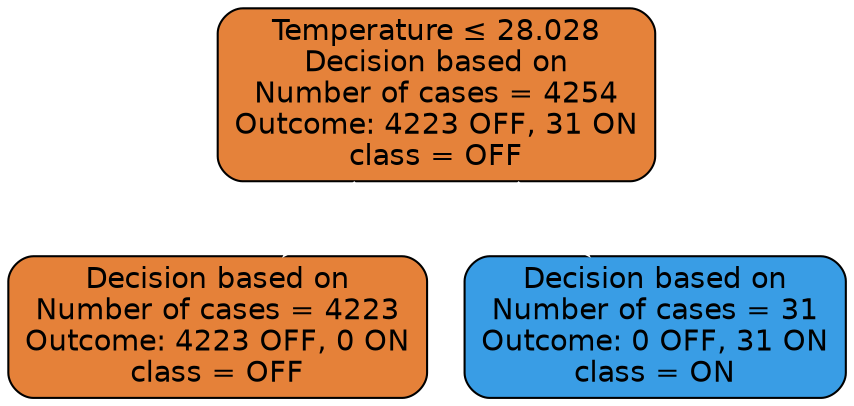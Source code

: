digraph Tree {
bgcolor="transparent";
node [shape=box, style="filled, rounded", color="black", fontname="helvetica"] ;
edge [fontname="helvetica"] ;
0 [label=<Temperature &le; 28.028<br/>Decision based on<br/>Number of cases = 4254<br/>Outcome: 4223 OFF, 31 ON<br/>class = OFF>, fillcolor="#e5823a"] ;
1 [label=<Decision based on<br/>Number of cases = 4223<br/>Outcome: 4223 OFF, 0 ON<br/>class = OFF>, fillcolor="#e58139"] ;
0 -> 1 [labeldistance=2.5, labelangle=45, headlabel="True" color="white" fontcolor="white"] ;
2 [label=<Decision based on<br/>Number of cases = 31<br/>Outcome: 0 OFF, 31 ON<br/>class = ON>, fillcolor="#399de5"] ;
0 -> 2 [labeldistance=2.5, labelangle=-45, headlabel="False" color="white" fontcolor="white"] ;
}